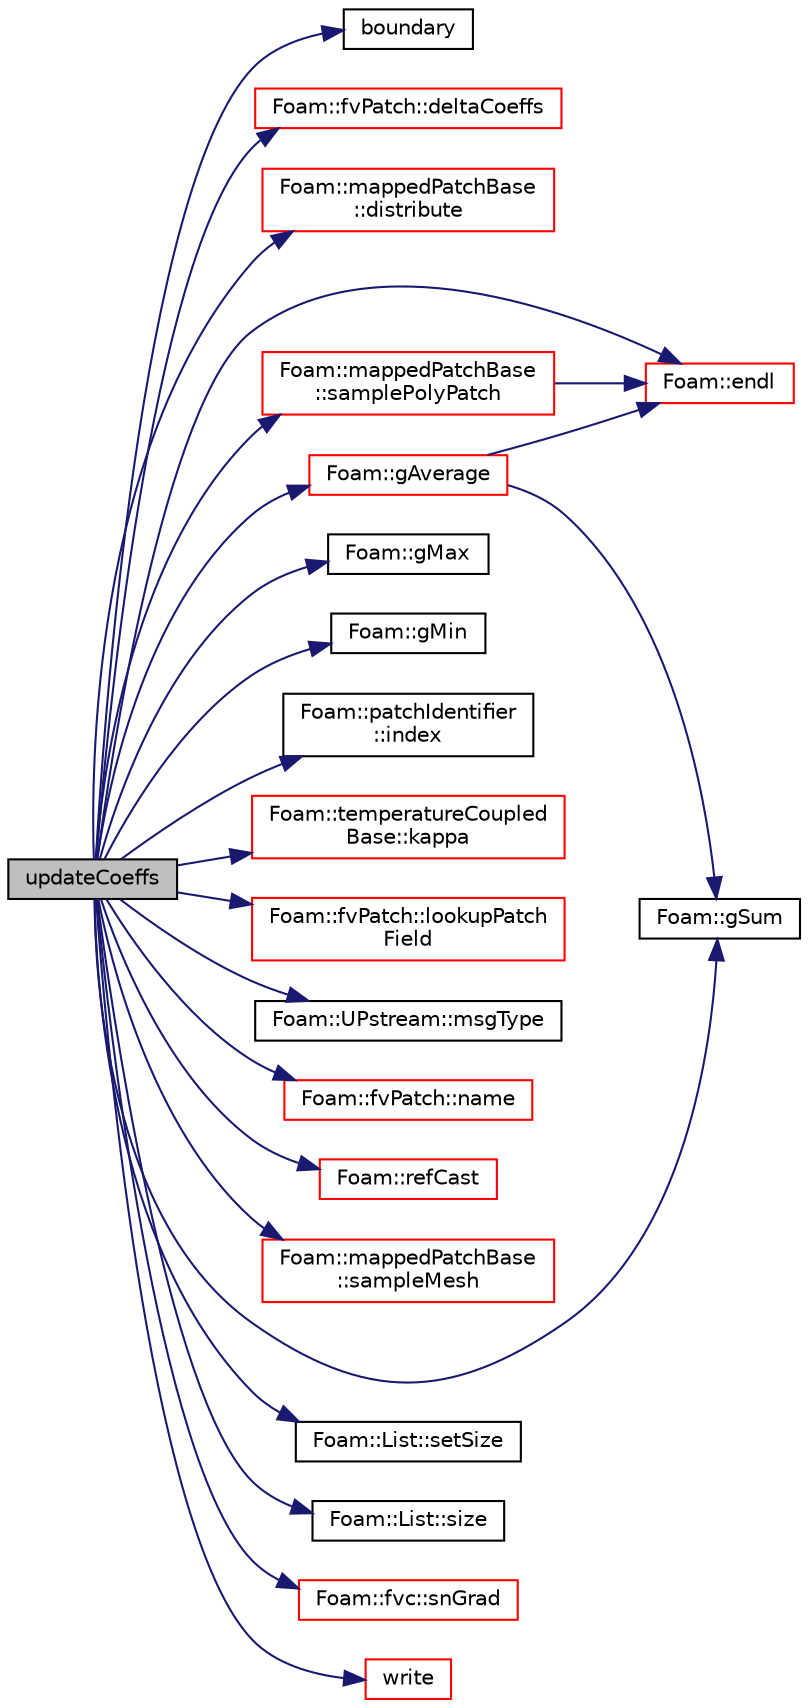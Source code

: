 digraph "updateCoeffs"
{
  bgcolor="transparent";
  edge [fontname="Helvetica",fontsize="10",labelfontname="Helvetica",labelfontsize="10"];
  node [fontname="Helvetica",fontsize="10",shape=record];
  rankdir="LR";
  Node804 [label="updateCoeffs",height=0.2,width=0.4,color="black", fillcolor="grey75", style="filled", fontcolor="black"];
  Node804 -> Node805 [color="midnightblue",fontsize="10",style="solid",fontname="Helvetica"];
  Node805 [label="boundary",height=0.2,width=0.4,color="black",URL="$a18335.html#a658027ecaee450b6533bd8d019d2c1f5"];
  Node804 -> Node806 [color="midnightblue",fontsize="10",style="solid",fontname="Helvetica"];
  Node806 [label="Foam::fvPatch::deltaCoeffs",height=0.2,width=0.4,color="red",URL="$a23693.html#ae7fa6a37605868b9c425d10de6415f00",tooltip="Return the face - cell distance coeffient. "];
  Node804 -> Node881 [color="midnightblue",fontsize="10",style="solid",fontname="Helvetica"];
  Node881 [label="Foam::mappedPatchBase\l::distribute",height=0.2,width=0.4,color="red",URL="$a26225.html#abc1fef854aa7627739504e6f5408dd79",tooltip="Wrapper around map/interpolate data distribution. "];
  Node804 -> Node827 [color="midnightblue",fontsize="10",style="solid",fontname="Helvetica"];
  Node827 [label="Foam::endl",height=0.2,width=0.4,color="red",URL="$a21851.html#a2db8fe02a0d3909e9351bb4275b23ce4",tooltip="Add newline and flush stream. "];
  Node804 -> Node1152 [color="midnightblue",fontsize="10",style="solid",fontname="Helvetica"];
  Node1152 [label="Foam::gAverage",height=0.2,width=0.4,color="red",URL="$a21851.html#ab45e56189711a2e5cdd381a0e2b6cc5c"];
  Node1152 -> Node827 [color="midnightblue",fontsize="10",style="solid",fontname="Helvetica"];
  Node1152 -> Node1153 [color="midnightblue",fontsize="10",style="solid",fontname="Helvetica"];
  Node1153 [label="Foam::gSum",height=0.2,width=0.4,color="black",URL="$a21851.html#a11b1ebb4c53ad062332767d75ca96328"];
  Node804 -> Node1161 [color="midnightblue",fontsize="10",style="solid",fontname="Helvetica"];
  Node1161 [label="Foam::gMax",height=0.2,width=0.4,color="black",URL="$a21851.html#ae8d631fb8e841947408bb711abfb1e67"];
  Node804 -> Node1162 [color="midnightblue",fontsize="10",style="solid",fontname="Helvetica"];
  Node1162 [label="Foam::gMin",height=0.2,width=0.4,color="black",URL="$a21851.html#aca330ee6cfe7d602300dbc5905f8c9f6"];
  Node804 -> Node1153 [color="midnightblue",fontsize="10",style="solid",fontname="Helvetica"];
  Node804 -> Node811 [color="midnightblue",fontsize="10",style="solid",fontname="Helvetica"];
  Node811 [label="Foam::patchIdentifier\l::index",height=0.2,width=0.4,color="black",URL="$a28273.html#a4a438520bb14406481732edc13c119c7",tooltip="Return the index of this patch in the boundaryMesh. "];
  Node804 -> Node1163 [color="midnightblue",fontsize="10",style="solid",fontname="Helvetica"];
  Node1163 [label="Foam::temperatureCoupled\lBase::kappa",height=0.2,width=0.4,color="red",URL="$a32005.html#adbad3ddac3d957ac2b2c8d2b91a93de6",tooltip="Given patch temperature calculate corresponding K field. "];
  Node804 -> Node1237 [color="midnightblue",fontsize="10",style="solid",fontname="Helvetica"];
  Node1237 [label="Foam::fvPatch::lookupPatch\lField",height=0.2,width=0.4,color="red",URL="$a23693.html#a79488247a95643d609c0636095330ecf",tooltip="Lookup and return the patchField of the named field from the. "];
  Node804 -> Node1114 [color="midnightblue",fontsize="10",style="solid",fontname="Helvetica"];
  Node1114 [label="Foam::UPstream::msgType",height=0.2,width=0.4,color="black",URL="$a27377.html#ae5b8fe6652f6320aa6c7f5c44b6f01b7",tooltip="Message tag of standard messages. "];
  Node804 -> Node1239 [color="midnightblue",fontsize="10",style="solid",fontname="Helvetica"];
  Node1239 [label="Foam::fvPatch::name",height=0.2,width=0.4,color="red",URL="$a23693.html#acc80e00a8ac919288fb55bd14cc88bf6",tooltip="Return name. "];
  Node804 -> Node1240 [color="midnightblue",fontsize="10",style="solid",fontname="Helvetica"];
  Node1240 [label="Foam::refCast",height=0.2,width=0.4,color="red",URL="$a21851.html#a28f53307dad4466f23067e79a948e2a1",tooltip="Reference type cast template function. "];
  Node804 -> Node1241 [color="midnightblue",fontsize="10",style="solid",fontname="Helvetica"];
  Node1241 [label="Foam::mappedPatchBase\l::sampleMesh",height=0.2,width=0.4,color="red",URL="$a26225.html#a75f4352dcd205ea34f90ada907f95091",tooltip="Get the region mesh. "];
  Node804 -> Node1242 [color="midnightblue",fontsize="10",style="solid",fontname="Helvetica"];
  Node1242 [label="Foam::mappedPatchBase\l::samplePolyPatch",height=0.2,width=0.4,color="red",URL="$a26225.html#a8f81235fc833f4500edd224fb8ecd146",tooltip="Get the patch on the region. "];
  Node1242 -> Node827 [color="midnightblue",fontsize="10",style="solid",fontname="Helvetica"];
  Node804 -> Node866 [color="midnightblue",fontsize="10",style="solid",fontname="Helvetica"];
  Node866 [label="Foam::List::setSize",height=0.2,width=0.4,color="black",URL="$a26833.html#aedb985ffeaf1bdbfeccc2a8730405703",tooltip="Reset size of List. "];
  Node804 -> Node940 [color="midnightblue",fontsize="10",style="solid",fontname="Helvetica"];
  Node940 [label="Foam::List::size",height=0.2,width=0.4,color="black",URL="$a26833.html#a8a5f6fa29bd4b500caf186f60245b384",tooltip="Override size to be inconsistent with allocated storage. "];
  Node804 -> Node1280 [color="midnightblue",fontsize="10",style="solid",fontname="Helvetica"];
  Node1280 [label="Foam::fvc::snGrad",height=0.2,width=0.4,color="red",URL="$a21861.html#a15da734ee906cb52cf17937ab84c41a0"];
  Node804 -> Node1282 [color="midnightblue",fontsize="10",style="solid",fontname="Helvetica"];
  Node1282 [label="write",height=0.2,width=0.4,color="red",URL="$a32025.html#a293fdfec8bdfbd5c3913ab4c9f3454ff",tooltip="Write. "];
}

